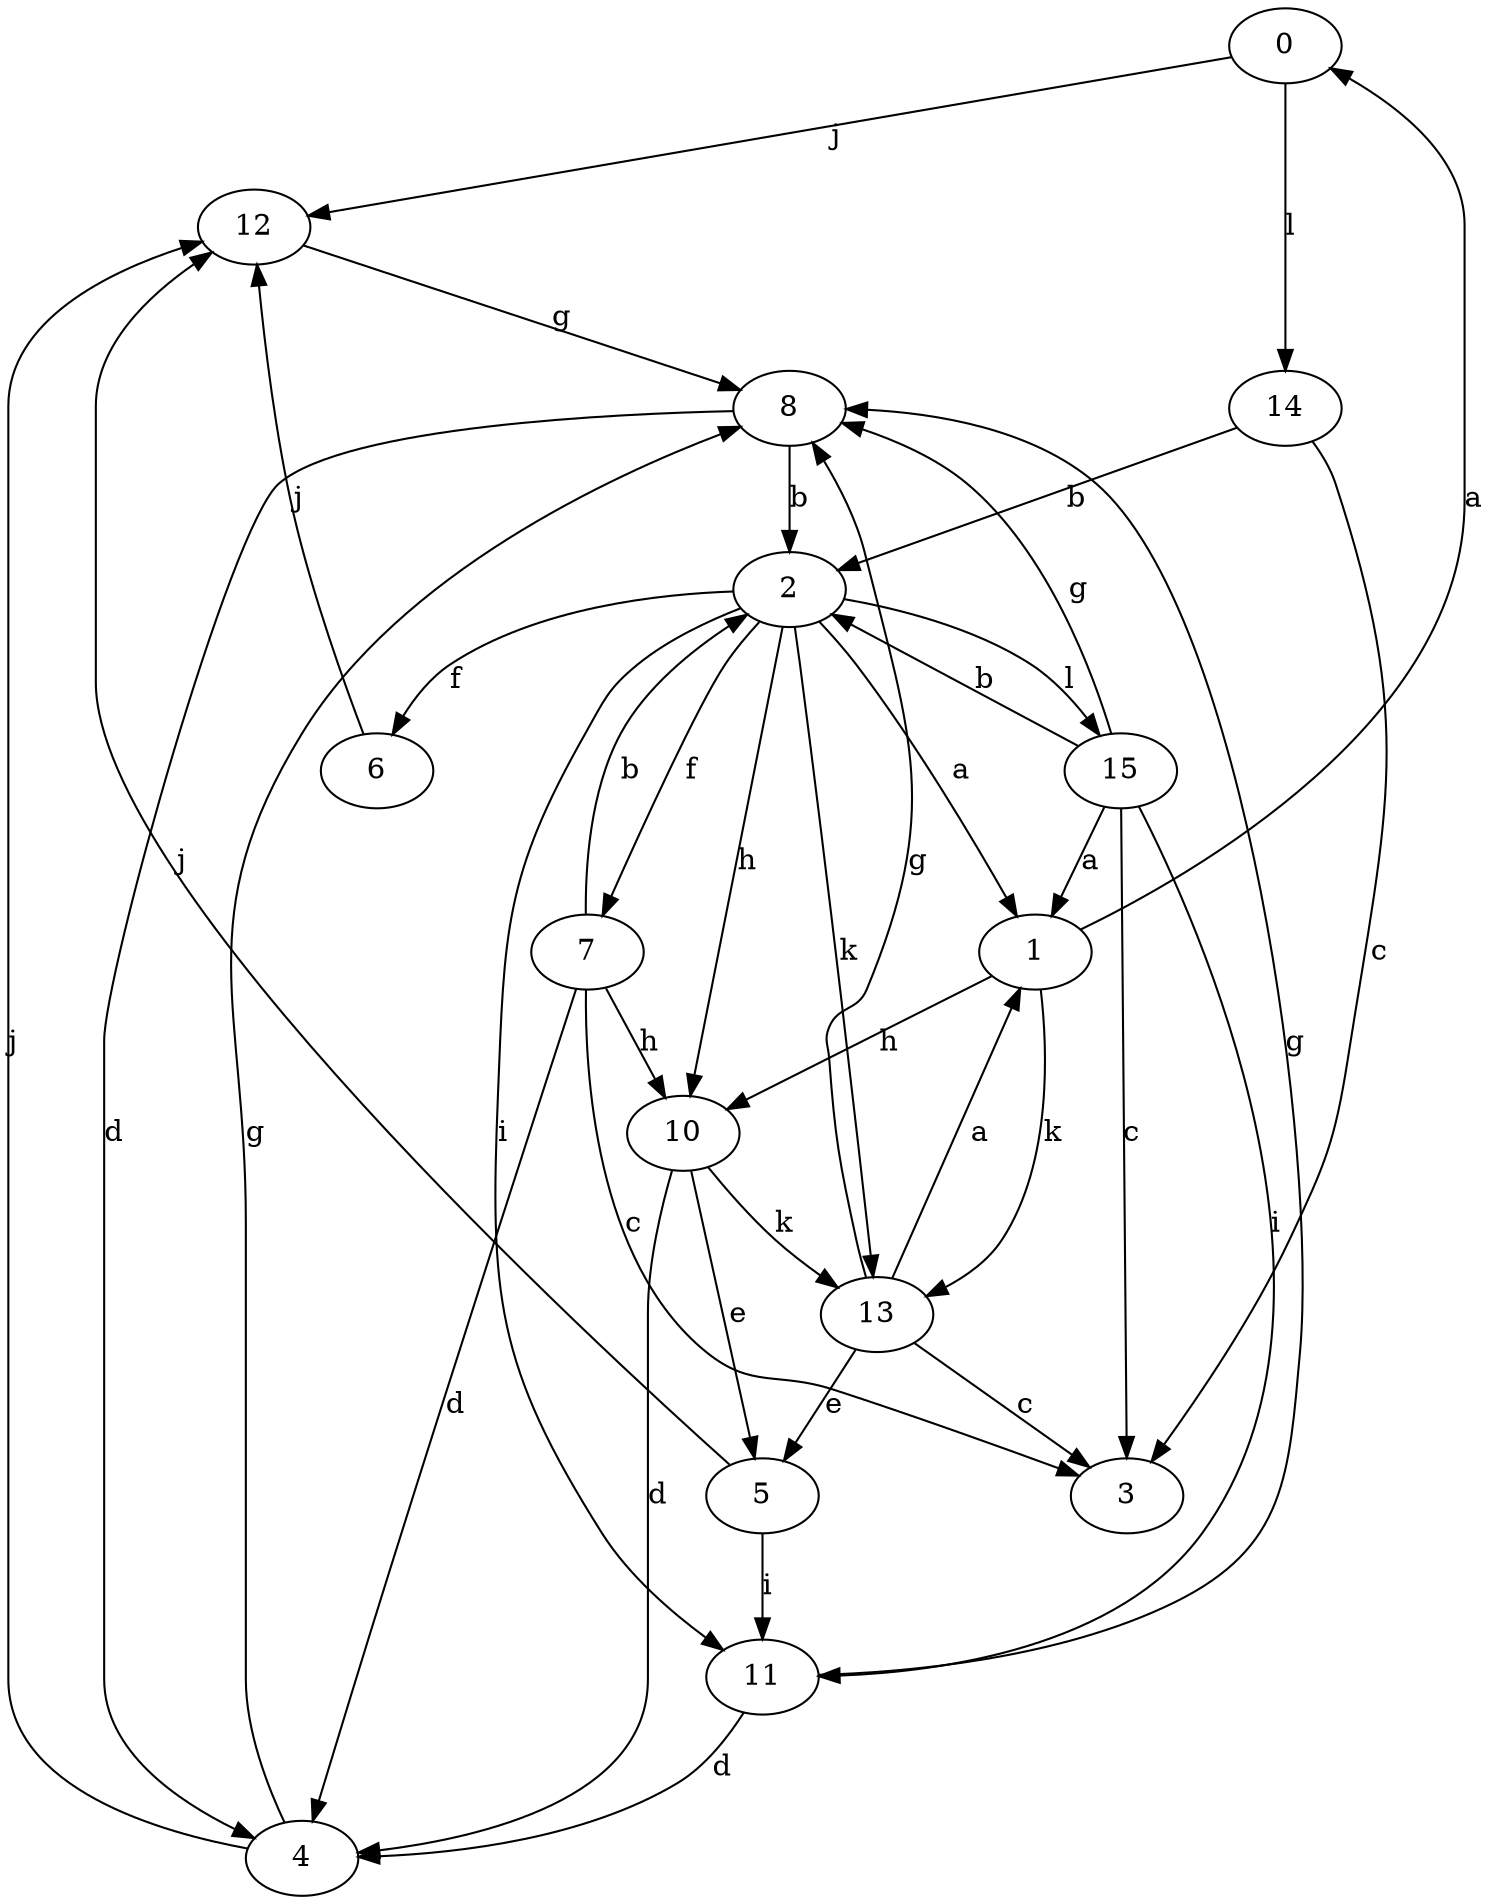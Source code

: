 strict digraph  {
0;
1;
2;
3;
4;
5;
6;
7;
8;
10;
11;
12;
13;
14;
15;
0 -> 12  [label=j];
0 -> 14  [label=l];
1 -> 0  [label=a];
1 -> 10  [label=h];
1 -> 13  [label=k];
2 -> 1  [label=a];
2 -> 6  [label=f];
2 -> 7  [label=f];
2 -> 10  [label=h];
2 -> 11  [label=i];
2 -> 13  [label=k];
2 -> 15  [label=l];
4 -> 8  [label=g];
4 -> 12  [label=j];
5 -> 11  [label=i];
5 -> 12  [label=j];
6 -> 12  [label=j];
7 -> 2  [label=b];
7 -> 3  [label=c];
7 -> 4  [label=d];
7 -> 10  [label=h];
8 -> 2  [label=b];
8 -> 4  [label=d];
10 -> 4  [label=d];
10 -> 5  [label=e];
10 -> 13  [label=k];
11 -> 4  [label=d];
11 -> 8  [label=g];
12 -> 8  [label=g];
13 -> 1  [label=a];
13 -> 3  [label=c];
13 -> 5  [label=e];
13 -> 8  [label=g];
14 -> 2  [label=b];
14 -> 3  [label=c];
15 -> 1  [label=a];
15 -> 2  [label=b];
15 -> 3  [label=c];
15 -> 8  [label=g];
15 -> 11  [label=i];
}
